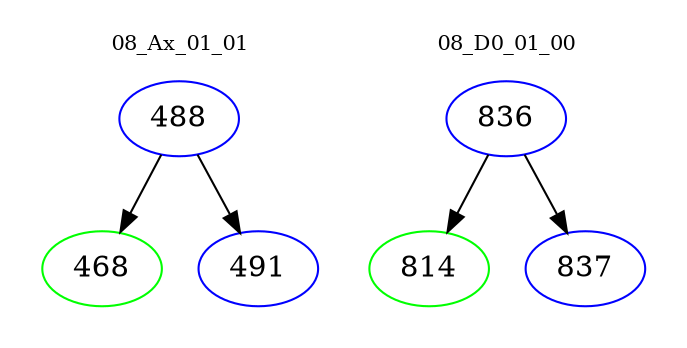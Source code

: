 digraph{
subgraph cluster_0 {
color = white
label = "08_Ax_01_01";
fontsize=10;
T0_488 [label="488", color="blue"]
T0_488 -> T0_468 [color="black"]
T0_468 [label="468", color="green"]
T0_488 -> T0_491 [color="black"]
T0_491 [label="491", color="blue"]
}
subgraph cluster_1 {
color = white
label = "08_D0_01_00";
fontsize=10;
T1_836 [label="836", color="blue"]
T1_836 -> T1_814 [color="black"]
T1_814 [label="814", color="green"]
T1_836 -> T1_837 [color="black"]
T1_837 [label="837", color="blue"]
}
}
